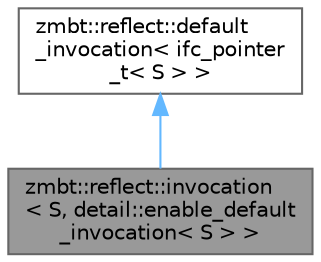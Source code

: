 digraph "zmbt::reflect::invocation&lt; S, detail::enable_default_invocation&lt; S &gt; &gt;"
{
 // LATEX_PDF_SIZE
  bgcolor="transparent";
  edge [fontname=Helvetica,fontsize=10,labelfontname=Helvetica,labelfontsize=10];
  node [fontname=Helvetica,fontsize=10,shape=box,height=0.2,width=0.4];
  Node1 [id="Node000001",label="zmbt::reflect::invocation\l\< S, detail::enable_default\l_invocation\< S \> \>",height=0.2,width=0.4,color="gray40", fillcolor="grey60", style="filled", fontcolor="black",tooltip=" "];
  Node2 -> Node1 [id="edge1_Node000001_Node000002",dir="back",color="steelblue1",style="solid",tooltip=" "];
  Node2 [id="Node000002",label="zmbt::reflect::default\l_invocation\< ifc_pointer\l_t\< S \> \>",height=0.2,width=0.4,color="gray40", fillcolor="white", style="filled",URL="$structzmbt_1_1reflect_1_1default__invocation.html",tooltip=" "];
}
